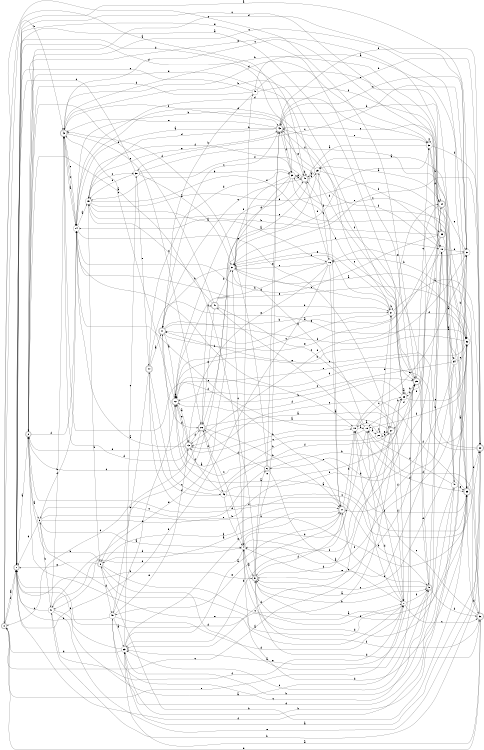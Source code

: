 digraph n40_10 {
__start0 [label="" shape="none"];

rankdir=LR;
size="8,5";

s0 [style="rounded,filled", color="black", fillcolor="white" shape="doublecircle", label="0"];
s1 [style="rounded,filled", color="black", fillcolor="white" shape="doublecircle", label="1"];
s2 [style="rounded,filled", color="black", fillcolor="white" shape="doublecircle", label="2"];
s3 [style="filled", color="black", fillcolor="white" shape="circle", label="3"];
s4 [style="filled", color="black", fillcolor="white" shape="circle", label="4"];
s5 [style="rounded,filled", color="black", fillcolor="white" shape="doublecircle", label="5"];
s6 [style="rounded,filled", color="black", fillcolor="white" shape="doublecircle", label="6"];
s7 [style="filled", color="black", fillcolor="white" shape="circle", label="7"];
s8 [style="rounded,filled", color="black", fillcolor="white" shape="doublecircle", label="8"];
s9 [style="rounded,filled", color="black", fillcolor="white" shape="doublecircle", label="9"];
s10 [style="filled", color="black", fillcolor="white" shape="circle", label="10"];
s11 [style="rounded,filled", color="black", fillcolor="white" shape="doublecircle", label="11"];
s12 [style="rounded,filled", color="black", fillcolor="white" shape="doublecircle", label="12"];
s13 [style="rounded,filled", color="black", fillcolor="white" shape="doublecircle", label="13"];
s14 [style="filled", color="black", fillcolor="white" shape="circle", label="14"];
s15 [style="filled", color="black", fillcolor="white" shape="circle", label="15"];
s16 [style="filled", color="black", fillcolor="white" shape="circle", label="16"];
s17 [style="rounded,filled", color="black", fillcolor="white" shape="doublecircle", label="17"];
s18 [style="filled", color="black", fillcolor="white" shape="circle", label="18"];
s19 [style="filled", color="black", fillcolor="white" shape="circle", label="19"];
s20 [style="filled", color="black", fillcolor="white" shape="circle", label="20"];
s21 [style="filled", color="black", fillcolor="white" shape="circle", label="21"];
s22 [style="rounded,filled", color="black", fillcolor="white" shape="doublecircle", label="22"];
s23 [style="filled", color="black", fillcolor="white" shape="circle", label="23"];
s24 [style="rounded,filled", color="black", fillcolor="white" shape="doublecircle", label="24"];
s25 [style="filled", color="black", fillcolor="white" shape="circle", label="25"];
s26 [style="rounded,filled", color="black", fillcolor="white" shape="doublecircle", label="26"];
s27 [style="rounded,filled", color="black", fillcolor="white" shape="doublecircle", label="27"];
s28 [style="filled", color="black", fillcolor="white" shape="circle", label="28"];
s29 [style="rounded,filled", color="black", fillcolor="white" shape="doublecircle", label="29"];
s30 [style="filled", color="black", fillcolor="white" shape="circle", label="30"];
s31 [style="filled", color="black", fillcolor="white" shape="circle", label="31"];
s32 [style="filled", color="black", fillcolor="white" shape="circle", label="32"];
s33 [style="rounded,filled", color="black", fillcolor="white" shape="doublecircle", label="33"];
s34 [style="filled", color="black", fillcolor="white" shape="circle", label="34"];
s35 [style="rounded,filled", color="black", fillcolor="white" shape="doublecircle", label="35"];
s36 [style="rounded,filled", color="black", fillcolor="white" shape="doublecircle", label="36"];
s37 [style="filled", color="black", fillcolor="white" shape="circle", label="37"];
s38 [style="filled", color="black", fillcolor="white" shape="circle", label="38"];
s39 [style="filled", color="black", fillcolor="white" shape="circle", label="39"];
s40 [style="rounded,filled", color="black", fillcolor="white" shape="doublecircle", label="40"];
s41 [style="filled", color="black", fillcolor="white" shape="circle", label="41"];
s42 [style="rounded,filled", color="black", fillcolor="white" shape="doublecircle", label="42"];
s43 [style="rounded,filled", color="black", fillcolor="white" shape="doublecircle", label="43"];
s44 [style="rounded,filled", color="black", fillcolor="white" shape="doublecircle", label="44"];
s45 [style="filled", color="black", fillcolor="white" shape="circle", label="45"];
s46 [style="filled", color="black", fillcolor="white" shape="circle", label="46"];
s47 [style="rounded,filled", color="black", fillcolor="white" shape="doublecircle", label="47"];
s48 [style="filled", color="black", fillcolor="white" shape="circle", label="48"];
s49 [style="filled", color="black", fillcolor="white" shape="circle", label="49"];
s0 -> s1 [label="a"];
s0 -> s42 [label="b"];
s0 -> s29 [label="c"];
s0 -> s36 [label="d"];
s0 -> s7 [label="e"];
s0 -> s1 [label="f"];
s1 -> s2 [label="a"];
s1 -> s5 [label="b"];
s1 -> s10 [label="c"];
s1 -> s39 [label="d"];
s1 -> s29 [label="e"];
s1 -> s48 [label="f"];
s2 -> s3 [label="a"];
s2 -> s35 [label="b"];
s2 -> s32 [label="c"];
s2 -> s9 [label="d"];
s2 -> s24 [label="e"];
s2 -> s14 [label="f"];
s3 -> s4 [label="a"];
s3 -> s41 [label="b"];
s3 -> s22 [label="c"];
s3 -> s1 [label="d"];
s3 -> s28 [label="e"];
s3 -> s14 [label="f"];
s4 -> s5 [label="a"];
s4 -> s49 [label="b"];
s4 -> s26 [label="c"];
s4 -> s35 [label="d"];
s4 -> s41 [label="e"];
s4 -> s29 [label="f"];
s5 -> s6 [label="a"];
s5 -> s9 [label="b"];
s5 -> s15 [label="c"];
s5 -> s21 [label="d"];
s5 -> s43 [label="e"];
s5 -> s36 [label="f"];
s6 -> s7 [label="a"];
s6 -> s29 [label="b"];
s6 -> s3 [label="c"];
s6 -> s42 [label="d"];
s6 -> s43 [label="e"];
s6 -> s26 [label="f"];
s7 -> s8 [label="a"];
s7 -> s18 [label="b"];
s7 -> s36 [label="c"];
s7 -> s19 [label="d"];
s7 -> s2 [label="e"];
s7 -> s9 [label="f"];
s8 -> s9 [label="a"];
s8 -> s3 [label="b"];
s8 -> s7 [label="c"];
s8 -> s45 [label="d"];
s8 -> s1 [label="e"];
s8 -> s17 [label="f"];
s9 -> s5 [label="a"];
s9 -> s10 [label="b"];
s9 -> s23 [label="c"];
s9 -> s36 [label="d"];
s9 -> s17 [label="e"];
s9 -> s43 [label="f"];
s10 -> s11 [label="a"];
s10 -> s34 [label="b"];
s10 -> s42 [label="c"];
s10 -> s37 [label="d"];
s10 -> s4 [label="e"];
s10 -> s25 [label="f"];
s11 -> s12 [label="a"];
s11 -> s21 [label="b"];
s11 -> s43 [label="c"];
s11 -> s26 [label="d"];
s11 -> s24 [label="e"];
s11 -> s37 [label="f"];
s12 -> s13 [label="a"];
s12 -> s29 [label="b"];
s12 -> s42 [label="c"];
s12 -> s12 [label="d"];
s12 -> s35 [label="e"];
s12 -> s40 [label="f"];
s13 -> s14 [label="a"];
s13 -> s18 [label="b"];
s13 -> s2 [label="c"];
s13 -> s42 [label="d"];
s13 -> s12 [label="e"];
s13 -> s26 [label="f"];
s14 -> s15 [label="a"];
s14 -> s40 [label="b"];
s14 -> s42 [label="c"];
s14 -> s30 [label="d"];
s14 -> s27 [label="e"];
s14 -> s18 [label="f"];
s15 -> s16 [label="a"];
s15 -> s8 [label="b"];
s15 -> s38 [label="c"];
s15 -> s32 [label="d"];
s15 -> s43 [label="e"];
s15 -> s33 [label="f"];
s16 -> s17 [label="a"];
s16 -> s12 [label="b"];
s16 -> s31 [label="c"];
s16 -> s40 [label="d"];
s16 -> s13 [label="e"];
s16 -> s1 [label="f"];
s17 -> s8 [label="a"];
s17 -> s18 [label="b"];
s17 -> s14 [label="c"];
s17 -> s40 [label="d"];
s17 -> s45 [label="e"];
s17 -> s5 [label="f"];
s18 -> s19 [label="a"];
s18 -> s23 [label="b"];
s18 -> s28 [label="c"];
s18 -> s35 [label="d"];
s18 -> s37 [label="e"];
s18 -> s42 [label="f"];
s19 -> s20 [label="a"];
s19 -> s31 [label="b"];
s19 -> s12 [label="c"];
s19 -> s4 [label="d"];
s19 -> s47 [label="e"];
s19 -> s7 [label="f"];
s20 -> s18 [label="a"];
s20 -> s11 [label="b"];
s20 -> s20 [label="c"];
s20 -> s21 [label="d"];
s20 -> s27 [label="e"];
s20 -> s32 [label="f"];
s21 -> s22 [label="a"];
s21 -> s21 [label="b"];
s21 -> s12 [label="c"];
s21 -> s14 [label="d"];
s21 -> s31 [label="e"];
s21 -> s32 [label="f"];
s22 -> s23 [label="a"];
s22 -> s41 [label="b"];
s22 -> s12 [label="c"];
s22 -> s12 [label="d"];
s22 -> s31 [label="e"];
s22 -> s43 [label="f"];
s23 -> s17 [label="a"];
s23 -> s24 [label="b"];
s23 -> s38 [label="c"];
s23 -> s0 [label="d"];
s23 -> s17 [label="e"];
s23 -> s1 [label="f"];
s24 -> s25 [label="a"];
s24 -> s42 [label="b"];
s24 -> s5 [label="c"];
s24 -> s19 [label="d"];
s24 -> s37 [label="e"];
s24 -> s48 [label="f"];
s25 -> s26 [label="a"];
s25 -> s40 [label="b"];
s25 -> s16 [label="c"];
s25 -> s2 [label="d"];
s25 -> s43 [label="e"];
s25 -> s10 [label="f"];
s26 -> s27 [label="a"];
s26 -> s17 [label="b"];
s26 -> s0 [label="c"];
s26 -> s46 [label="d"];
s26 -> s2 [label="e"];
s26 -> s47 [label="f"];
s27 -> s13 [label="a"];
s27 -> s28 [label="b"];
s27 -> s0 [label="c"];
s27 -> s23 [label="d"];
s27 -> s20 [label="e"];
s27 -> s7 [label="f"];
s28 -> s28 [label="a"];
s28 -> s29 [label="b"];
s28 -> s32 [label="c"];
s28 -> s1 [label="d"];
s28 -> s31 [label="e"];
s28 -> s12 [label="f"];
s29 -> s1 [label="a"];
s29 -> s28 [label="b"];
s29 -> s30 [label="c"];
s29 -> s9 [label="d"];
s29 -> s23 [label="e"];
s29 -> s15 [label="f"];
s30 -> s31 [label="a"];
s30 -> s24 [label="b"];
s30 -> s30 [label="c"];
s30 -> s33 [label="d"];
s30 -> s43 [label="e"];
s30 -> s22 [label="f"];
s31 -> s32 [label="a"];
s31 -> s11 [label="b"];
s31 -> s4 [label="c"];
s31 -> s30 [label="d"];
s31 -> s21 [label="e"];
s31 -> s10 [label="f"];
s32 -> s25 [label="a"];
s32 -> s11 [label="b"];
s32 -> s5 [label="c"];
s32 -> s4 [label="d"];
s32 -> s12 [label="e"];
s32 -> s19 [label="f"];
s33 -> s34 [label="a"];
s33 -> s14 [label="b"];
s33 -> s43 [label="c"];
s33 -> s14 [label="d"];
s33 -> s13 [label="e"];
s33 -> s27 [label="f"];
s34 -> s35 [label="a"];
s34 -> s37 [label="b"];
s34 -> s12 [label="c"];
s34 -> s6 [label="d"];
s34 -> s32 [label="e"];
s34 -> s17 [label="f"];
s35 -> s12 [label="a"];
s35 -> s5 [label="b"];
s35 -> s13 [label="c"];
s35 -> s36 [label="d"];
s35 -> s15 [label="e"];
s35 -> s22 [label="f"];
s36 -> s23 [label="a"];
s36 -> s16 [label="b"];
s36 -> s18 [label="c"];
s36 -> s5 [label="d"];
s36 -> s14 [label="e"];
s36 -> s19 [label="f"];
s37 -> s1 [label="a"];
s37 -> s23 [label="b"];
s37 -> s38 [label="c"];
s37 -> s2 [label="d"];
s37 -> s16 [label="e"];
s37 -> s4 [label="f"];
s38 -> s31 [label="a"];
s38 -> s39 [label="b"];
s38 -> s1 [label="c"];
s38 -> s15 [label="d"];
s38 -> s44 [label="e"];
s38 -> s35 [label="f"];
s39 -> s0 [label="a"];
s39 -> s40 [label="b"];
s39 -> s29 [label="c"];
s39 -> s31 [label="d"];
s39 -> s41 [label="e"];
s39 -> s8 [label="f"];
s40 -> s25 [label="a"];
s40 -> s40 [label="b"];
s40 -> s11 [label="c"];
s40 -> s1 [label="d"];
s40 -> s39 [label="e"];
s40 -> s15 [label="f"];
s41 -> s29 [label="a"];
s41 -> s42 [label="b"];
s41 -> s1 [label="c"];
s41 -> s4 [label="d"];
s41 -> s22 [label="e"];
s41 -> s7 [label="f"];
s42 -> s14 [label="a"];
s42 -> s28 [label="b"];
s42 -> s14 [label="c"];
s42 -> s30 [label="d"];
s42 -> s26 [label="e"];
s42 -> s43 [label="f"];
s43 -> s14 [label="a"];
s43 -> s22 [label="b"];
s43 -> s37 [label="c"];
s43 -> s15 [label="d"];
s43 -> s42 [label="e"];
s43 -> s39 [label="f"];
s44 -> s11 [label="a"];
s44 -> s45 [label="b"];
s44 -> s46 [label="c"];
s44 -> s39 [label="d"];
s44 -> s32 [label="e"];
s44 -> s17 [label="f"];
s45 -> s23 [label="a"];
s45 -> s1 [label="b"];
s45 -> s9 [label="c"];
s45 -> s7 [label="d"];
s45 -> s13 [label="e"];
s45 -> s12 [label="f"];
s46 -> s13 [label="a"];
s46 -> s4 [label="b"];
s46 -> s35 [label="c"];
s46 -> s44 [label="d"];
s46 -> s10 [label="e"];
s46 -> s27 [label="f"];
s47 -> s2 [label="a"];
s47 -> s21 [label="b"];
s47 -> s7 [label="c"];
s47 -> s31 [label="d"];
s47 -> s26 [label="e"];
s47 -> s2 [label="f"];
s48 -> s4 [label="a"];
s48 -> s43 [label="b"];
s48 -> s39 [label="c"];
s48 -> s45 [label="d"];
s48 -> s35 [label="e"];
s48 -> s19 [label="f"];
s49 -> s32 [label="a"];
s49 -> s11 [label="b"];
s49 -> s1 [label="c"];
s49 -> s2 [label="d"];
s49 -> s35 [label="e"];
s49 -> s24 [label="f"];

}